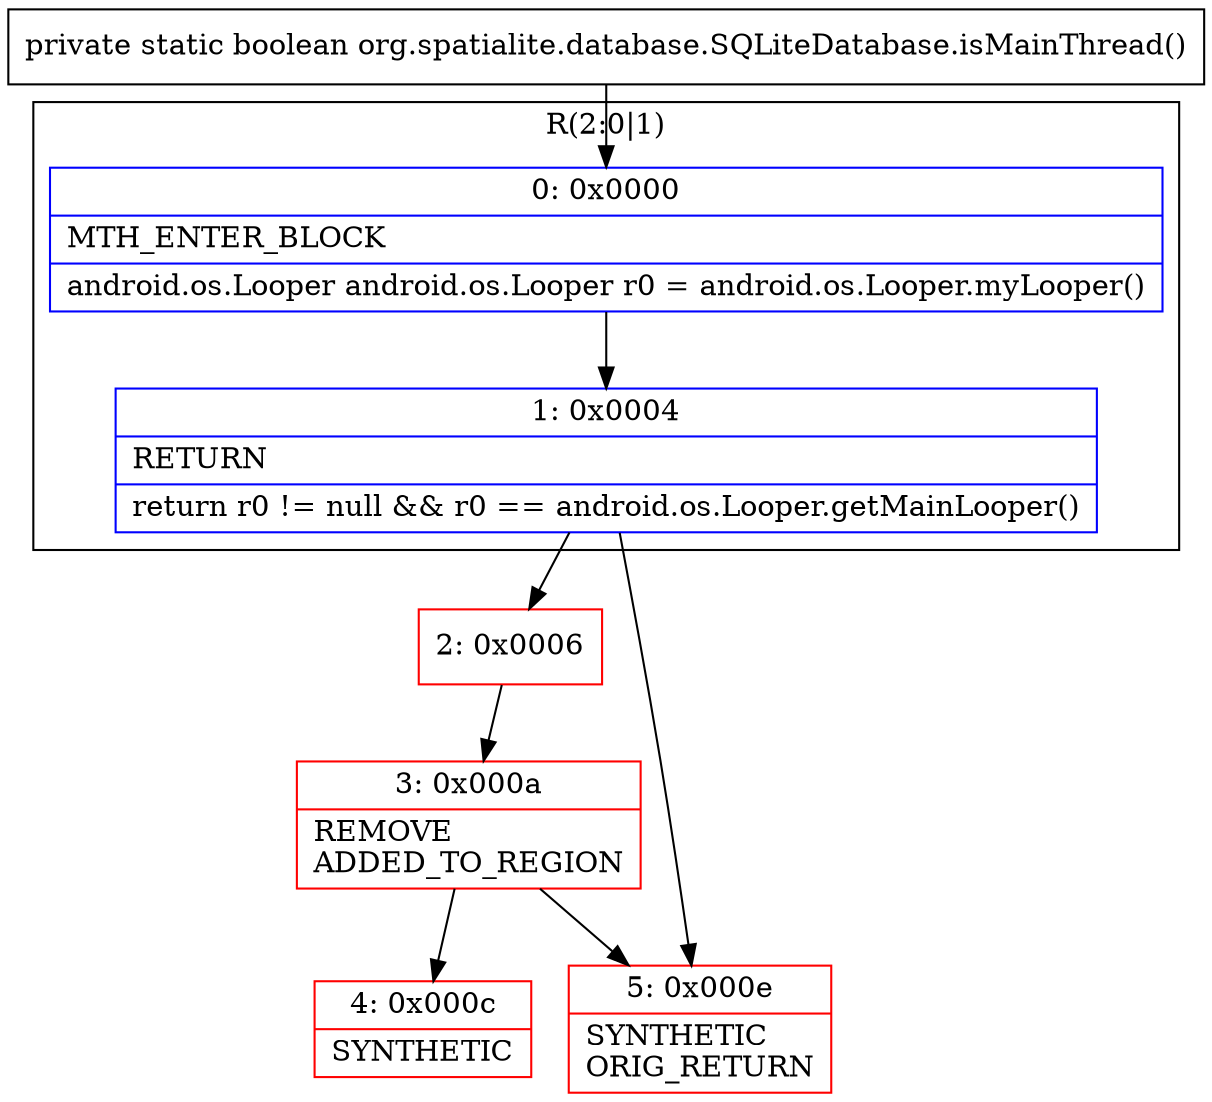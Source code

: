 digraph "CFG fororg.spatialite.database.SQLiteDatabase.isMainThread()Z" {
subgraph cluster_Region_122182542 {
label = "R(2:0|1)";
node [shape=record,color=blue];
Node_0 [shape=record,label="{0\:\ 0x0000|MTH_ENTER_BLOCK\l|android.os.Looper android.os.Looper r0 = android.os.Looper.myLooper()\l}"];
Node_1 [shape=record,label="{1\:\ 0x0004|RETURN\l|return r0 != null && r0 == android.os.Looper.getMainLooper()\l}"];
}
Node_2 [shape=record,color=red,label="{2\:\ 0x0006}"];
Node_3 [shape=record,color=red,label="{3\:\ 0x000a|REMOVE\lADDED_TO_REGION\l}"];
Node_4 [shape=record,color=red,label="{4\:\ 0x000c|SYNTHETIC\l}"];
Node_5 [shape=record,color=red,label="{5\:\ 0x000e|SYNTHETIC\lORIG_RETURN\l}"];
MethodNode[shape=record,label="{private static boolean org.spatialite.database.SQLiteDatabase.isMainThread() }"];
MethodNode -> Node_0;
Node_0 -> Node_1;
Node_1 -> Node_2;
Node_1 -> Node_5;
Node_2 -> Node_3;
Node_3 -> Node_4;
Node_3 -> Node_5;
}

